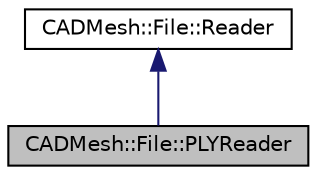 digraph "CADMesh::File::PLYReader"
{
 // LATEX_PDF_SIZE
  edge [fontname="Helvetica",fontsize="10",labelfontname="Helvetica",labelfontsize="10"];
  node [fontname="Helvetica",fontsize="10",shape=record];
  Node1 [label="CADMesh::File::PLYReader",height=0.2,width=0.4,color="black", fillcolor="grey75", style="filled", fontcolor="black",tooltip=" "];
  Node2 -> Node1 [dir="back",color="midnightblue",fontsize="10",style="solid",fontname="Helvetica"];
  Node2 [label="CADMesh::File::Reader",height=0.2,width=0.4,color="black", fillcolor="white", style="filled",URL="$class_c_a_d_mesh_1_1_file_1_1_reader.html",tooltip=" "];
}
